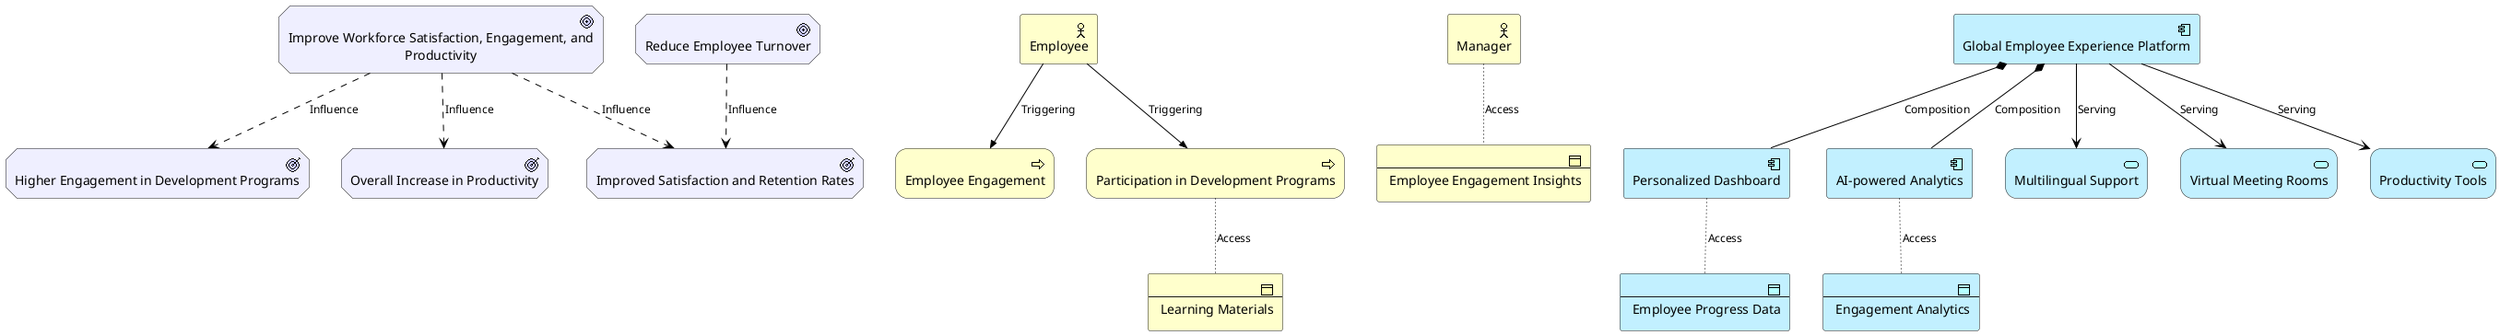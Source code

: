 @startuml
!include <archimate/Archimate>
Motivation_Goal(goal1,"Improve Workforce Satisfaction, Engagement, and Productivity")
Motivation_Goal(goal2,"Reduce Employee Turnover")

Motivation_Outcome(outcome1,"Improved Satisfaction and Retention Rates")
Motivation_Outcome(outcome2,"Higher Engagement in Development Programs")
Motivation_Outcome(outcome3,"Overall Increase in Productivity")


Rel_Influence(goal1,outcome1,Influence)
Rel_Influence(goal1,outcome2,Influence)
Rel_Influence(goal1,outcome3,Influence)
Rel_Influence(goal2,outcome1,Influence)
Business_Actor(actor1,"Employee")
Business_Actor(actor2,"Manager")

Business_Process(process1,"Employee Engagement")
Business_Process(process2,"Participation in Development Programs")

Business_Object(object1,"Learning Materials")
Business_Object(object2,"Employee Engagement Insights")


Rel_Triggering(actor1,process1,Triggering)
Rel_Triggering(actor1,process2,Triggering)
Rel_Access(process2,object1,Access)
Rel_Access(actor2,object2,Access)
Application_Component(appcomp1,"Global Employee Experience Platform")
Application_Component(appcomp2,"Personalized Dashboard")
Application_Component(appcomp3,"AI-powered Analytics")

Application_Service(appsvc1,"Multilingual Support")
Application_Service(appsvc2,"Virtual Meeting Rooms")
Application_Service(appsvc3,"Productivity Tools")

Application_DataObject(data1,"Employee Progress Data")
Application_DataObject(data2,"Engagement Analytics")


Rel_Composition(appcomp1,appcomp2,Composition)
Rel_Composition(appcomp1,appcomp3,Composition)
Rel_Serving(appcomp1,appsvc1,Serving)
Rel_Serving(appcomp1,appsvc2,Serving)
Rel_Serving(appcomp1,appsvc3,Serving)
Rel_Access(appcomp2,data1,Access)
Rel_Access(appcomp3,data2,Access)
@enduml